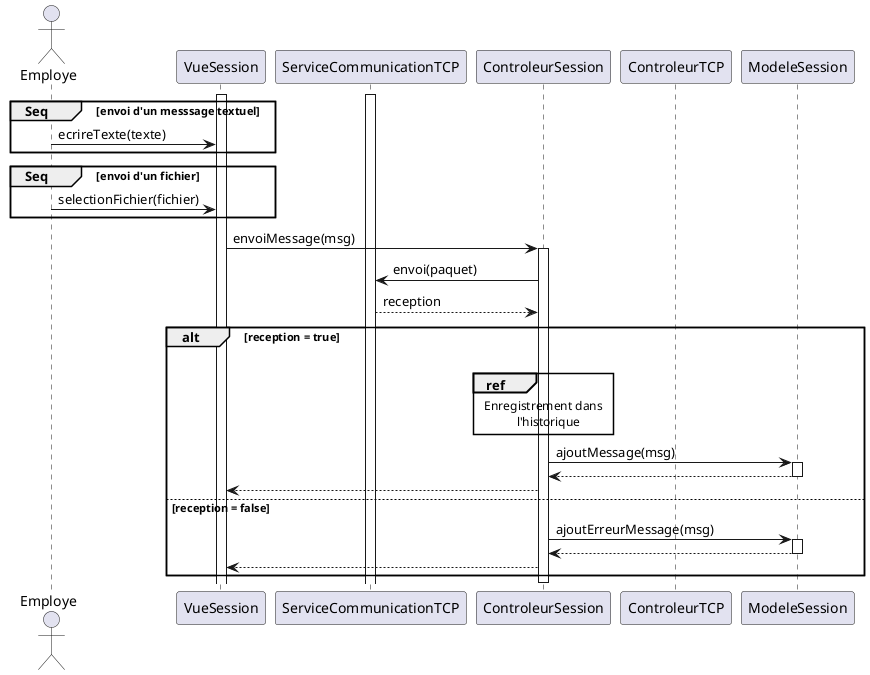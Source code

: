 @startuml envoi_message
actor Employe
activate VueSession
activate ServiceCommunicationTCP
group Seq [envoi d'un messsage textuel]
    Employe -> VueSession : ecrireTexte(texte)
end
group Seq [envoi d'un fichier]
    Employe -> VueSession : selectionFichier(fichier)
end
VueSession -> ControleurSession : envoiMessage(msg)
activate ControleurSession
ControleurSession -> ServiceCommunicationTCP : envoi(paquet)
ServiceCommunicationTCP --> ControleurSession : reception
deactivate ControleurTCP
alt reception = true
    ControleurSession [hidden]-> ControleurSession
    ref over ControleurSession
        Enregistrement dans
            l'historique 
    end ref
    ControleurSession -> ModeleSession : ajoutMessage(msg)
    activate ModeleSession
    ModeleSession --> ControleurSession
    deactivate ModeleSession
    ControleurSession --> VueSession
else reception = false
    ControleurSession -> ModeleSession : ajoutErreurMessage(msg)
    activate ModeleSession
    ModeleSession --> ControleurSession
    deactivate ModeleSession
    ControleurSession --> VueSession
end
deactivate ControleurSession
@enduml